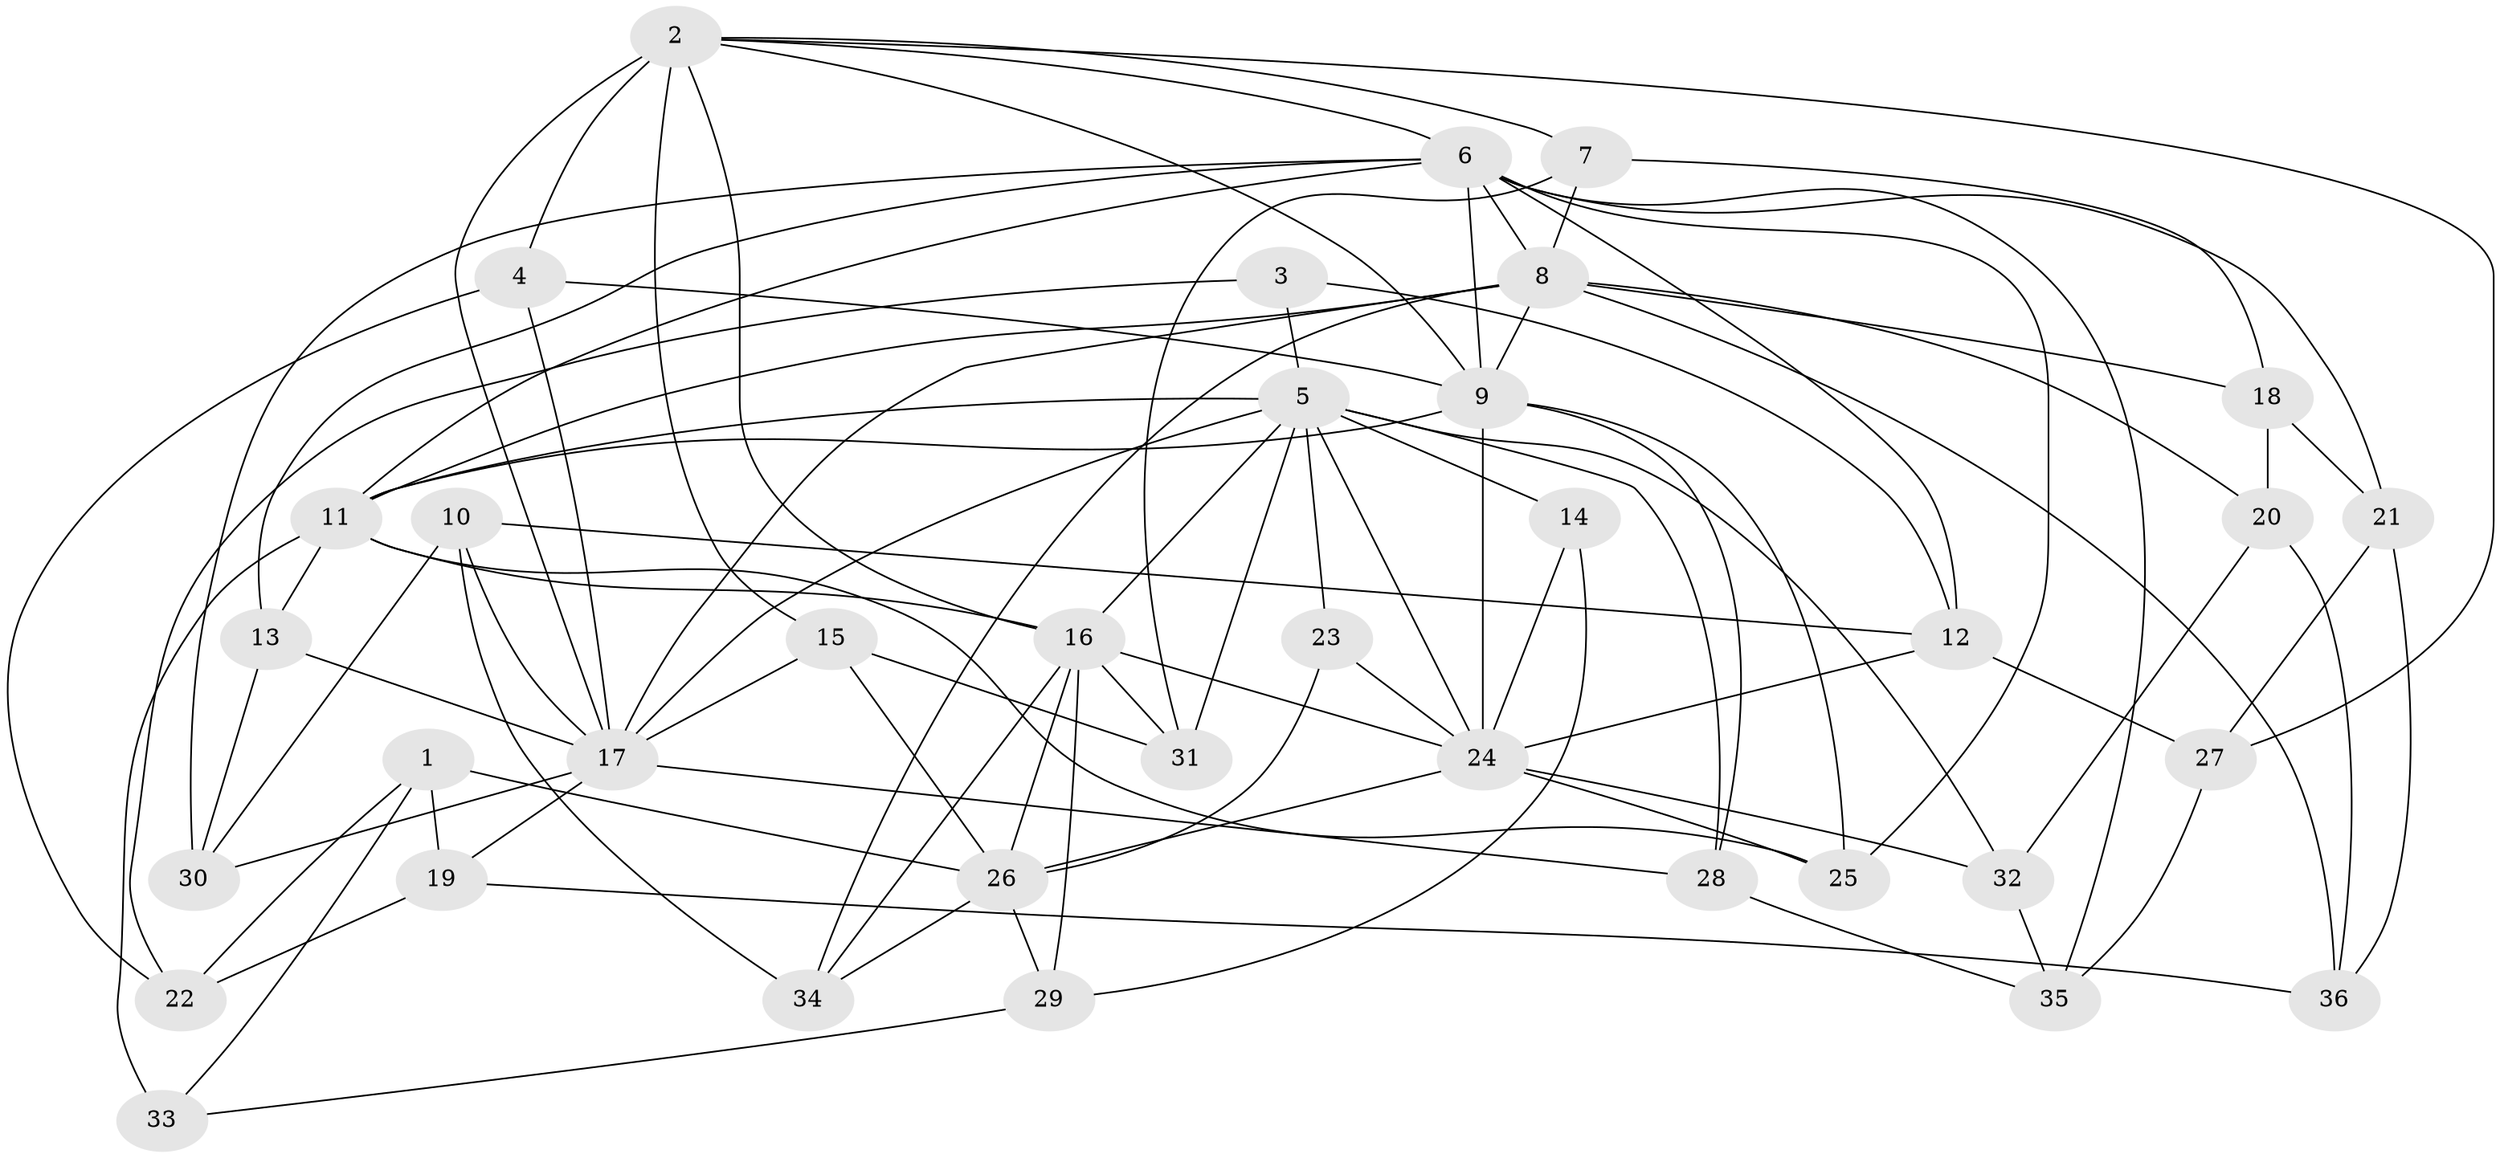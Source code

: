// original degree distribution, {4: 1.0}
// Generated by graph-tools (version 1.1) at 2025/53/03/04/25 22:53:41]
// undirected, 36 vertices, 94 edges
graph export_dot {
  node [color=gray90,style=filled];
  1;
  2;
  3;
  4;
  5;
  6;
  7;
  8;
  9;
  10;
  11;
  12;
  13;
  14;
  15;
  16;
  17;
  18;
  19;
  20;
  21;
  22;
  23;
  24;
  25;
  26;
  27;
  28;
  29;
  30;
  31;
  32;
  33;
  34;
  35;
  36;
  1 -- 19 [weight=1.0];
  1 -- 22 [weight=1.0];
  1 -- 26 [weight=1.0];
  1 -- 33 [weight=1.0];
  2 -- 4 [weight=1.0];
  2 -- 6 [weight=1.0];
  2 -- 7 [weight=1.0];
  2 -- 9 [weight=1.0];
  2 -- 15 [weight=1.0];
  2 -- 16 [weight=1.0];
  2 -- 17 [weight=3.0];
  2 -- 27 [weight=1.0];
  3 -- 5 [weight=2.0];
  3 -- 12 [weight=1.0];
  3 -- 22 [weight=1.0];
  4 -- 9 [weight=1.0];
  4 -- 17 [weight=1.0];
  4 -- 22 [weight=1.0];
  5 -- 11 [weight=1.0];
  5 -- 14 [weight=2.0];
  5 -- 16 [weight=1.0];
  5 -- 17 [weight=1.0];
  5 -- 23 [weight=1.0];
  5 -- 24 [weight=1.0];
  5 -- 28 [weight=1.0];
  5 -- 31 [weight=1.0];
  5 -- 32 [weight=1.0];
  6 -- 8 [weight=1.0];
  6 -- 9 [weight=1.0];
  6 -- 11 [weight=1.0];
  6 -- 12 [weight=1.0];
  6 -- 13 [weight=1.0];
  6 -- 21 [weight=1.0];
  6 -- 25 [weight=1.0];
  6 -- 30 [weight=1.0];
  6 -- 35 [weight=1.0];
  7 -- 8 [weight=1.0];
  7 -- 18 [weight=1.0];
  7 -- 31 [weight=1.0];
  8 -- 9 [weight=1.0];
  8 -- 11 [weight=2.0];
  8 -- 17 [weight=1.0];
  8 -- 18 [weight=1.0];
  8 -- 20 [weight=1.0];
  8 -- 34 [weight=1.0];
  8 -- 36 [weight=1.0];
  9 -- 11 [weight=1.0];
  9 -- 24 [weight=3.0];
  9 -- 25 [weight=1.0];
  9 -- 28 [weight=1.0];
  10 -- 12 [weight=1.0];
  10 -- 17 [weight=1.0];
  10 -- 30 [weight=1.0];
  10 -- 34 [weight=1.0];
  11 -- 13 [weight=1.0];
  11 -- 16 [weight=1.0];
  11 -- 25 [weight=1.0];
  11 -- 33 [weight=2.0];
  12 -- 24 [weight=2.0];
  12 -- 27 [weight=1.0];
  13 -- 17 [weight=1.0];
  13 -- 30 [weight=1.0];
  14 -- 24 [weight=1.0];
  14 -- 29 [weight=1.0];
  15 -- 17 [weight=1.0];
  15 -- 26 [weight=1.0];
  15 -- 31 [weight=1.0];
  16 -- 24 [weight=1.0];
  16 -- 26 [weight=1.0];
  16 -- 29 [weight=1.0];
  16 -- 31 [weight=1.0];
  16 -- 34 [weight=1.0];
  17 -- 19 [weight=1.0];
  17 -- 28 [weight=1.0];
  17 -- 30 [weight=1.0];
  18 -- 20 [weight=1.0];
  18 -- 21 [weight=1.0];
  19 -- 22 [weight=1.0];
  19 -- 36 [weight=1.0];
  20 -- 32 [weight=1.0];
  20 -- 36 [weight=1.0];
  21 -- 27 [weight=1.0];
  21 -- 36 [weight=1.0];
  23 -- 24 [weight=1.0];
  23 -- 26 [weight=2.0];
  24 -- 25 [weight=1.0];
  24 -- 26 [weight=1.0];
  24 -- 32 [weight=1.0];
  26 -- 29 [weight=1.0];
  26 -- 34 [weight=1.0];
  27 -- 35 [weight=1.0];
  28 -- 35 [weight=1.0];
  29 -- 33 [weight=1.0];
  32 -- 35 [weight=1.0];
}
